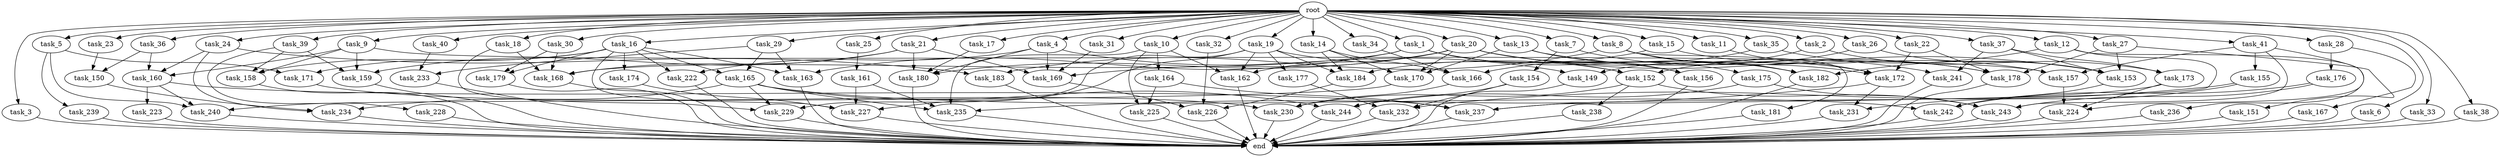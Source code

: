 digraph G {
  task_162 [size="6957847019.520000"];
  task_240 [size="10307921510.400000"];
  task_15 [size="10.240000"];
  task_229 [size="10479720202.240000"];
  task_161 [size="4209067950.080000"];
  task_9 [size="10.240000"];
  task_40 [size="10.240000"];
  task_183 [size="8418135900.160000"];
  task_4 [size="10.240000"];
  task_179 [size="6356551598.080000"];
  task_20 [size="10.240000"];
  task_166 [size="9448928051.200001"];
  task_13 [size="10.240000"];
  task_14 [size="10.240000"];
  task_174 [size="4209067950.080000"];
  task_32 [size="10.240000"];
  task_3 [size="10.240000"];
  task_159 [size="4638564679.680000"];
  task_5 [size="10.240000"];
  task_169 [size="4638564679.680000"];
  task_180 [size="11081015623.680000"];
  task_155 [size="773094113.280000"];
  task_22 [size="10.240000"];
  task_231 [size="6871947673.600000"];
  task_26 [size="10.240000"];
  task_28 [size="10.240000"];
  task_158 [size="8074538516.480000"];
  task_41 [size="10.240000"];
  task_233 [size="10737418240.000000"];
  task_150 [size="15547781611.520000"];
  task_2 [size="10.240000"];
  task_181 [size="4209067950.080000"];
  task_172 [size="15719580303.360001"];
  task_7 [size="10.240000"];
  task_176 [size="1374389534.720000"];
  task_25 [size="10.240000"];
  task_163 [size="6700148981.760000"];
  task_21 [size="10.240000"];
  task_31 [size="10.240000"];
  task_232 [size="8246337208.320000"];
  task_1 [size="10.240000"];
  task_23 [size="10.240000"];
  task_238 [size="5497558138.880000"];
  task_237 [size="18296560680.959999"];
  task_154 [size="4209067950.080000"];
  task_29 [size="10.240000"];
  task_173 [size="2748779069.440000"];
  task_236 [size="5497558138.880000"];
  task_223 [size="343597383.680000"];
  task_184 [size="9792525434.880001"];
  task_244 [size="13228499271.680000"];
  task_24 [size="10.240000"];
  task_18 [size="10.240000"];
  task_167 [size="1374389534.720000"];
  task_243 [size="7387343749.120000"];
  task_226 [size="12541304504.320000"];
  task_242 [size="10393820856.320000"];
  task_170 [size="6957847019.520000"];
  task_157 [size="5755256176.640000"];
  task_165 [size="6356551598.080000"];
  task_230 [size="14602888806.400000"];
  task_149 [size="1717986918.400000"];
  task_19 [size="10.240000"];
  task_168 [size="5411658792.960000"];
  task_224 [size="14688788152.320000"];
  task_222 [size="4552665333.760000"];
  task_177 [size="1374389534.720000"];
  task_164 [size="4209067950.080000"];
  task_16 [size="10.240000"];
  task_30 [size="10.240000"];
  task_39 [size="10.240000"];
  task_8 [size="10.240000"];
  task_12 [size="10.240000"];
  task_34 [size="10.240000"];
  root [size="0.000000"];
  task_17 [size="10.240000"];
  end [size="0.000000"];
  task_152 [size="5927054868.480000"];
  task_151 [size="6957847019.520000"];
  task_156 [size="1717986918.400000"];
  task_27 [size="10.240000"];
  task_182 [size="11424613007.360001"];
  task_175 [size="1374389534.720000"];
  task_6 [size="10.240000"];
  task_37 [size="10.240000"];
  task_35 [size="10.240000"];
  task_33 [size="10.240000"];
  task_241 [size="2748779069.440000"];
  task_225 [size="9706626088.960001"];
  task_239 [size="8589934592.000000"];
  task_228 [size="3092376453.120000"];
  task_38 [size="10.240000"];
  task_234 [size="19756849561.600002"];
  task_10 [size="10.240000"];
  task_171 [size="12799002542.080000"];
  task_11 [size="10.240000"];
  task_227 [size="9019431321.600000"];
  task_153 [size="17008070492.160000"];
  task_36 [size="10.240000"];
  task_178 [size="15633680957.440001"];
  task_235 [size="17008070492.160000"];
  task_160 [size="11940009082.880001"];

  task_162 -> end [size="1.000000"];
  task_240 -> end [size="1.000000"];
  task_15 -> task_157 [size="411041792.000000"];
  task_15 -> task_184 [size="411041792.000000"];
  task_229 -> end [size="1.000000"];
  task_161 -> task_235 [size="33554432.000000"];
  task_161 -> task_227 [size="33554432.000000"];
  task_9 -> task_158 [size="75497472.000000"];
  task_9 -> task_157 [size="75497472.000000"];
  task_9 -> task_159 [size="75497472.000000"];
  task_9 -> task_160 [size="75497472.000000"];
  task_40 -> task_233 [size="838860800.000000"];
  task_183 -> end [size="1.000000"];
  task_4 -> task_180 [size="33554432.000000"];
  task_4 -> task_222 [size="33554432.000000"];
  task_4 -> task_169 [size="33554432.000000"];
  task_4 -> task_149 [size="33554432.000000"];
  task_179 -> end [size="1.000000"];
  task_20 -> task_162 [size="134217728.000000"];
  task_20 -> task_169 [size="134217728.000000"];
  task_20 -> task_182 [size="134217728.000000"];
  task_20 -> task_153 [size="134217728.000000"];
  task_20 -> task_180 [size="134217728.000000"];
  task_20 -> task_175 [size="134217728.000000"];
  task_20 -> task_241 [size="134217728.000000"];
  task_20 -> task_170 [size="134217728.000000"];
  task_166 -> task_230 [size="679477248.000000"];
  task_13 -> task_178 [size="134217728.000000"];
  task_13 -> task_156 [size="134217728.000000"];
  task_13 -> task_170 [size="134217728.000000"];
  task_14 -> task_166 [size="411041792.000000"];
  task_14 -> task_170 [size="411041792.000000"];
  task_14 -> task_184 [size="411041792.000000"];
  task_174 -> task_227 [size="301989888.000000"];
  task_32 -> task_226 [size="134217728.000000"];
  task_3 -> end [size="1.000000"];
  task_159 -> end [size="1.000000"];
  task_5 -> task_239 [size="838860800.000000"];
  task_5 -> task_171 [size="838860800.000000"];
  task_5 -> task_240 [size="838860800.000000"];
  task_169 -> task_226 [size="411041792.000000"];
  task_180 -> end [size="1.000000"];
  task_155 -> task_231 [size="134217728.000000"];
  task_155 -> task_232 [size="134217728.000000"];
  task_22 -> task_178 [size="301989888.000000"];
  task_22 -> task_172 [size="301989888.000000"];
  task_231 -> end [size="1.000000"];
  task_26 -> task_153 [size="411041792.000000"];
  task_26 -> task_152 [size="411041792.000000"];
  task_28 -> task_167 [size="134217728.000000"];
  task_28 -> task_176 [size="134217728.000000"];
  task_158 -> end [size="1.000000"];
  task_41 -> task_155 [size="75497472.000000"];
  task_41 -> task_157 [size="75497472.000000"];
  task_41 -> task_224 [size="75497472.000000"];
  task_41 -> task_243 [size="75497472.000000"];
  task_233 -> end [size="1.000000"];
  task_150 -> task_234 [size="838860800.000000"];
  task_2 -> task_149 [size="134217728.000000"];
  task_2 -> task_173 [size="134217728.000000"];
  task_181 -> end [size="1.000000"];
  task_172 -> task_231 [size="536870912.000000"];
  task_172 -> task_235 [size="536870912.000000"];
  task_7 -> task_154 [size="411041792.000000"];
  task_7 -> task_172 [size="411041792.000000"];
  task_176 -> task_243 [size="33554432.000000"];
  task_176 -> task_242 [size="33554432.000000"];
  task_25 -> task_161 [size="411041792.000000"];
  task_163 -> end [size="1.000000"];
  task_21 -> task_168 [size="75497472.000000"];
  task_21 -> task_180 [size="75497472.000000"];
  task_21 -> task_159 [size="75497472.000000"];
  task_21 -> task_169 [size="75497472.000000"];
  task_31 -> task_169 [size="209715200.000000"];
  task_232 -> end [size="1.000000"];
  task_1 -> task_168 [size="33554432.000000"];
  task_1 -> task_152 [size="33554432.000000"];
  task_1 -> task_182 [size="33554432.000000"];
  task_1 -> task_156 [size="33554432.000000"];
  task_1 -> task_163 [size="33554432.000000"];
  task_23 -> task_150 [size="838860800.000000"];
  task_238 -> end [size="1.000000"];
  task_237 -> end [size="1.000000"];
  task_154 -> task_244 [size="536870912.000000"];
  task_154 -> task_232 [size="536870912.000000"];
  task_29 -> task_233 [size="209715200.000000"];
  task_29 -> task_165 [size="209715200.000000"];
  task_29 -> task_163 [size="209715200.000000"];
  task_173 -> task_237 [size="679477248.000000"];
  task_173 -> task_224 [size="679477248.000000"];
  task_236 -> end [size="1.000000"];
  task_223 -> end [size="1.000000"];
  task_184 -> task_226 [size="679477248.000000"];
  task_244 -> end [size="1.000000"];
  task_24 -> task_183 [size="411041792.000000"];
  task_24 -> task_234 [size="411041792.000000"];
  task_24 -> task_160 [size="411041792.000000"];
  task_18 -> task_168 [size="209715200.000000"];
  task_18 -> task_229 [size="209715200.000000"];
  task_167 -> end [size="1.000000"];
  task_243 -> end [size="1.000000"];
  task_226 -> end [size="1.000000"];
  task_242 -> end [size="1.000000"];
  task_170 -> task_240 [size="134217728.000000"];
  task_157 -> task_224 [size="679477248.000000"];
  task_165 -> task_244 [size="679477248.000000"];
  task_165 -> task_235 [size="679477248.000000"];
  task_165 -> task_229 [size="679477248.000000"];
  task_165 -> task_242 [size="679477248.000000"];
  task_165 -> task_234 [size="679477248.000000"];
  task_230 -> end [size="1.000000"];
  task_149 -> end [size="1.000000"];
  task_19 -> task_162 [size="134217728.000000"];
  task_19 -> task_177 [size="134217728.000000"];
  task_19 -> task_227 [size="134217728.000000"];
  task_19 -> task_184 [size="134217728.000000"];
  task_19 -> task_229 [size="134217728.000000"];
  task_19 -> task_152 [size="134217728.000000"];
  task_168 -> end [size="1.000000"];
  task_224 -> end [size="1.000000"];
  task_222 -> end [size="1.000000"];
  task_177 -> task_232 [size="134217728.000000"];
  task_164 -> task_225 [size="536870912.000000"];
  task_164 -> task_237 [size="536870912.000000"];
  task_16 -> task_165 [size="411041792.000000"];
  task_16 -> task_227 [size="411041792.000000"];
  task_16 -> task_174 [size="411041792.000000"];
  task_16 -> task_158 [size="411041792.000000"];
  task_16 -> task_179 [size="411041792.000000"];
  task_16 -> task_222 [size="411041792.000000"];
  task_16 -> task_171 [size="411041792.000000"];
  task_16 -> task_163 [size="411041792.000000"];
  task_30 -> task_168 [size="209715200.000000"];
  task_30 -> task_179 [size="209715200.000000"];
  task_39 -> task_158 [size="301989888.000000"];
  task_39 -> task_159 [size="301989888.000000"];
  task_39 -> task_228 [size="301989888.000000"];
  task_8 -> task_178 [size="411041792.000000"];
  task_8 -> task_181 [size="411041792.000000"];
  task_8 -> task_183 [size="411041792.000000"];
  task_8 -> task_182 [size="411041792.000000"];
  task_8 -> task_172 [size="411041792.000000"];
  task_12 -> task_236 [size="536870912.000000"];
  task_12 -> task_237 [size="536870912.000000"];
  task_12 -> task_182 [size="536870912.000000"];
  task_34 -> task_166 [size="209715200.000000"];
  root -> task_39 [size="1.000000"];
  root -> task_26 [size="1.000000"];
  root -> task_8 [size="1.000000"];
  root -> task_34 [size="1.000000"];
  root -> task_28 [size="1.000000"];
  root -> task_15 [size="1.000000"];
  root -> task_2 [size="1.000000"];
  root -> task_17 [size="1.000000"];
  root -> task_9 [size="1.000000"];
  root -> task_6 [size="1.000000"];
  root -> task_40 [size="1.000000"];
  root -> task_10 [size="1.000000"];
  root -> task_27 [size="1.000000"];
  root -> task_7 [size="1.000000"];
  root -> task_4 [size="1.000000"];
  root -> task_24 [size="1.000000"];
  root -> task_25 [size="1.000000"];
  root -> task_18 [size="1.000000"];
  root -> task_33 [size="1.000000"];
  root -> task_35 [size="1.000000"];
  root -> task_13 [size="1.000000"];
  root -> task_31 [size="1.000000"];
  root -> task_14 [size="1.000000"];
  root -> task_1 [size="1.000000"];
  root -> task_23 [size="1.000000"];
  root -> task_11 [size="1.000000"];
  root -> task_3 [size="1.000000"];
  root -> task_37 [size="1.000000"];
  root -> task_20 [size="1.000000"];
  root -> task_29 [size="1.000000"];
  root -> task_32 [size="1.000000"];
  root -> task_5 [size="1.000000"];
  root -> task_12 [size="1.000000"];
  root -> task_38 [size="1.000000"];
  root -> task_22 [size="1.000000"];
  root -> task_19 [size="1.000000"];
  root -> task_41 [size="1.000000"];
  root -> task_36 [size="1.000000"];
  root -> task_21 [size="1.000000"];
  root -> task_16 [size="1.000000"];
  root -> task_30 [size="1.000000"];
  task_17 -> task_180 [size="838860800.000000"];
  task_152 -> task_243 [size="536870912.000000"];
  task_152 -> task_230 [size="536870912.000000"];
  task_152 -> task_238 [size="536870912.000000"];
  task_151 -> end [size="1.000000"];
  task_156 -> end [size="1.000000"];
  task_27 -> task_151 [size="679477248.000000"];
  task_27 -> task_178 [size="679477248.000000"];
  task_27 -> task_153 [size="679477248.000000"];
  task_182 -> end [size="1.000000"];
  task_175 -> task_244 [size="75497472.000000"];
  task_175 -> task_243 [size="75497472.000000"];
  task_6 -> end [size="1.000000"];
  task_37 -> task_153 [size="134217728.000000"];
  task_37 -> task_173 [size="134217728.000000"];
  task_37 -> task_241 [size="134217728.000000"];
  task_35 -> task_153 [size="301989888.000000"];
  task_35 -> task_166 [size="301989888.000000"];
  task_33 -> end [size="1.000000"];
  task_241 -> end [size="1.000000"];
  task_225 -> end [size="1.000000"];
  task_239 -> end [size="1.000000"];
  task_228 -> end [size="1.000000"];
  task_38 -> end [size="1.000000"];
  task_234 -> end [size="1.000000"];
  task_10 -> task_162 [size="411041792.000000"];
  task_10 -> task_225 [size="411041792.000000"];
  task_10 -> task_235 [size="411041792.000000"];
  task_10 -> task_164 [size="411041792.000000"];
  task_171 -> task_230 [size="209715200.000000"];
  task_11 -> task_172 [size="411041792.000000"];
  task_227 -> end [size="1.000000"];
  task_153 -> task_242 [size="301989888.000000"];
  task_36 -> task_150 [size="679477248.000000"];
  task_36 -> task_160 [size="679477248.000000"];
  task_178 -> end [size="1.000000"];
  task_235 -> end [size="1.000000"];
  task_160 -> task_223 [size="33554432.000000"];
  task_160 -> task_237 [size="33554432.000000"];
  task_160 -> task_240 [size="33554432.000000"];
}
